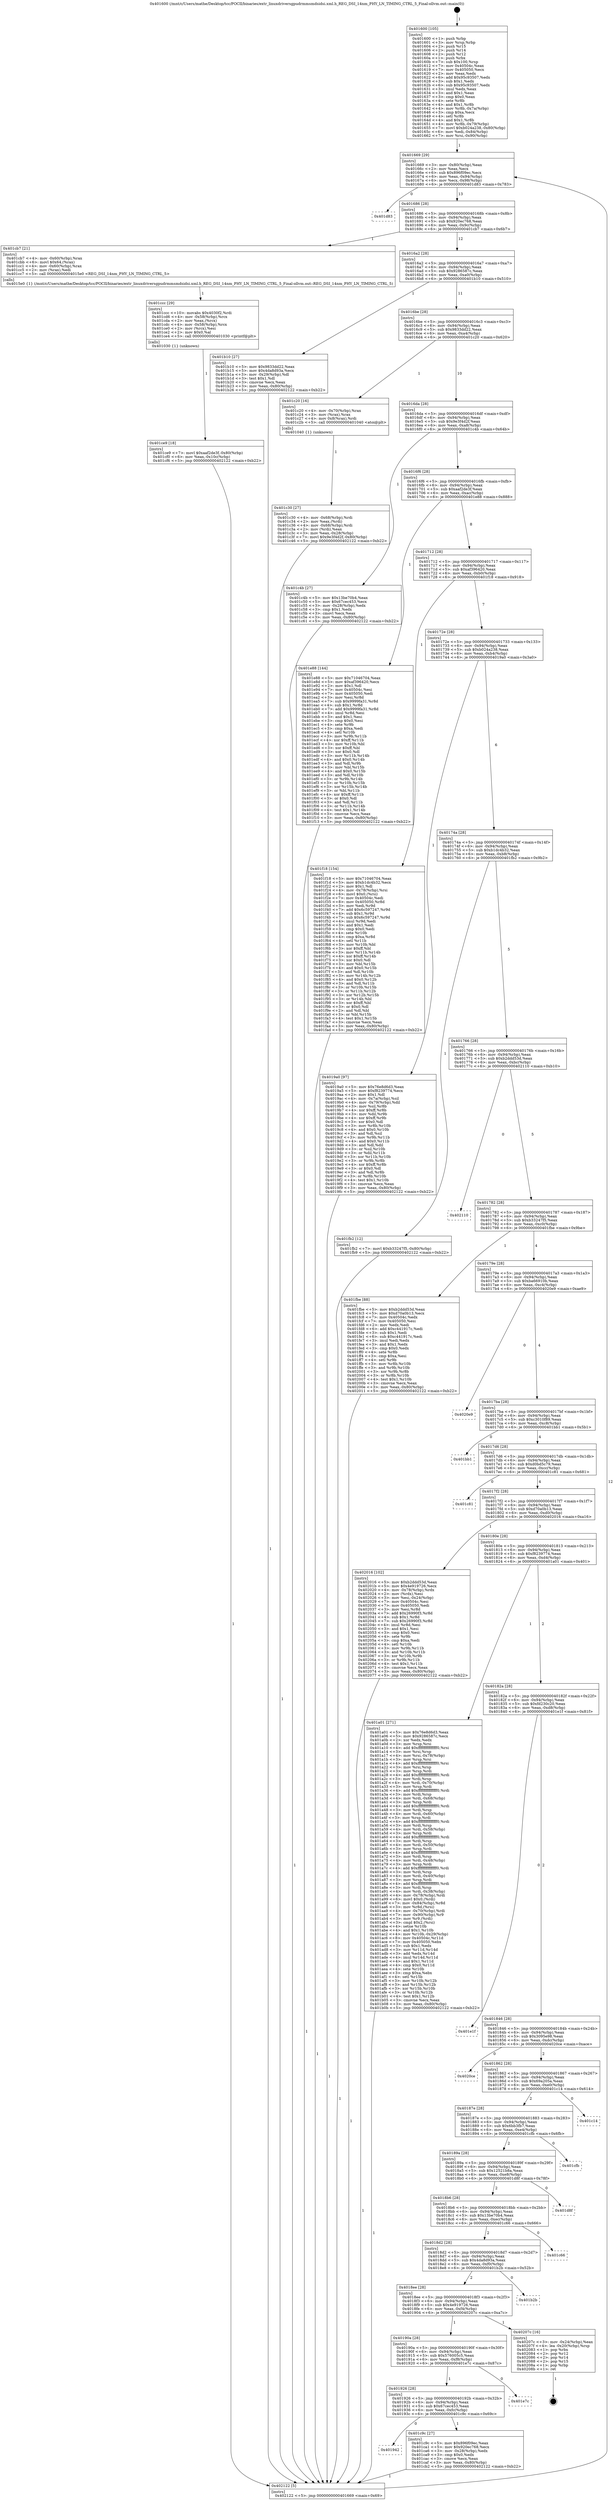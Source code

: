 digraph "0x401600" {
  label = "0x401600 (/mnt/c/Users/mathe/Desktop/tcc/POCII/binaries/extr_linuxdriversgpudrmmsmdsidsi.xml.h_REG_DSI_14nm_PHY_LN_TIMING_CTRL_5_Final-ollvm.out::main(0))"
  labelloc = "t"
  node[shape=record]

  Entry [label="",width=0.3,height=0.3,shape=circle,fillcolor=black,style=filled]
  "0x401669" [label="{
     0x401669 [29]\l
     | [instrs]\l
     &nbsp;&nbsp;0x401669 \<+3\>: mov -0x80(%rbp),%eax\l
     &nbsp;&nbsp;0x40166c \<+2\>: mov %eax,%ecx\l
     &nbsp;&nbsp;0x40166e \<+6\>: sub $0x896f09ec,%ecx\l
     &nbsp;&nbsp;0x401674 \<+6\>: mov %eax,-0x94(%rbp)\l
     &nbsp;&nbsp;0x40167a \<+6\>: mov %ecx,-0x98(%rbp)\l
     &nbsp;&nbsp;0x401680 \<+6\>: je 0000000000401d83 \<main+0x783\>\l
  }"]
  "0x401d83" [label="{
     0x401d83\l
  }", style=dashed]
  "0x401686" [label="{
     0x401686 [28]\l
     | [instrs]\l
     &nbsp;&nbsp;0x401686 \<+5\>: jmp 000000000040168b \<main+0x8b\>\l
     &nbsp;&nbsp;0x40168b \<+6\>: mov -0x94(%rbp),%eax\l
     &nbsp;&nbsp;0x401691 \<+5\>: sub $0x920ec768,%eax\l
     &nbsp;&nbsp;0x401696 \<+6\>: mov %eax,-0x9c(%rbp)\l
     &nbsp;&nbsp;0x40169c \<+6\>: je 0000000000401cb7 \<main+0x6b7\>\l
  }"]
  Exit [label="",width=0.3,height=0.3,shape=circle,fillcolor=black,style=filled,peripheries=2]
  "0x401cb7" [label="{
     0x401cb7 [21]\l
     | [instrs]\l
     &nbsp;&nbsp;0x401cb7 \<+4\>: mov -0x60(%rbp),%rax\l
     &nbsp;&nbsp;0x401cbb \<+6\>: movl $0x64,(%rax)\l
     &nbsp;&nbsp;0x401cc1 \<+4\>: mov -0x60(%rbp),%rax\l
     &nbsp;&nbsp;0x401cc5 \<+2\>: mov (%rax),%edi\l
     &nbsp;&nbsp;0x401cc7 \<+5\>: call 00000000004015e0 \<REG_DSI_14nm_PHY_LN_TIMING_CTRL_5\>\l
     | [calls]\l
     &nbsp;&nbsp;0x4015e0 \{1\} (/mnt/c/Users/mathe/Desktop/tcc/POCII/binaries/extr_linuxdriversgpudrmmsmdsidsi.xml.h_REG_DSI_14nm_PHY_LN_TIMING_CTRL_5_Final-ollvm.out::REG_DSI_14nm_PHY_LN_TIMING_CTRL_5)\l
  }"]
  "0x4016a2" [label="{
     0x4016a2 [28]\l
     | [instrs]\l
     &nbsp;&nbsp;0x4016a2 \<+5\>: jmp 00000000004016a7 \<main+0xa7\>\l
     &nbsp;&nbsp;0x4016a7 \<+6\>: mov -0x94(%rbp),%eax\l
     &nbsp;&nbsp;0x4016ad \<+5\>: sub $0x9286587c,%eax\l
     &nbsp;&nbsp;0x4016b2 \<+6\>: mov %eax,-0xa0(%rbp)\l
     &nbsp;&nbsp;0x4016b8 \<+6\>: je 0000000000401b10 \<main+0x510\>\l
  }"]
  "0x401ce9" [label="{
     0x401ce9 [18]\l
     | [instrs]\l
     &nbsp;&nbsp;0x401ce9 \<+7\>: movl $0xaaf2de3f,-0x80(%rbp)\l
     &nbsp;&nbsp;0x401cf0 \<+6\>: mov %eax,-0x10c(%rbp)\l
     &nbsp;&nbsp;0x401cf6 \<+5\>: jmp 0000000000402122 \<main+0xb22\>\l
  }"]
  "0x401b10" [label="{
     0x401b10 [27]\l
     | [instrs]\l
     &nbsp;&nbsp;0x401b10 \<+5\>: mov $0x9833dd22,%eax\l
     &nbsp;&nbsp;0x401b15 \<+5\>: mov $0x4da8d93a,%ecx\l
     &nbsp;&nbsp;0x401b1a \<+3\>: mov -0x29(%rbp),%dl\l
     &nbsp;&nbsp;0x401b1d \<+3\>: test $0x1,%dl\l
     &nbsp;&nbsp;0x401b20 \<+3\>: cmovne %ecx,%eax\l
     &nbsp;&nbsp;0x401b23 \<+3\>: mov %eax,-0x80(%rbp)\l
     &nbsp;&nbsp;0x401b26 \<+5\>: jmp 0000000000402122 \<main+0xb22\>\l
  }"]
  "0x4016be" [label="{
     0x4016be [28]\l
     | [instrs]\l
     &nbsp;&nbsp;0x4016be \<+5\>: jmp 00000000004016c3 \<main+0xc3\>\l
     &nbsp;&nbsp;0x4016c3 \<+6\>: mov -0x94(%rbp),%eax\l
     &nbsp;&nbsp;0x4016c9 \<+5\>: sub $0x9833dd22,%eax\l
     &nbsp;&nbsp;0x4016ce \<+6\>: mov %eax,-0xa4(%rbp)\l
     &nbsp;&nbsp;0x4016d4 \<+6\>: je 0000000000401c20 \<main+0x620\>\l
  }"]
  "0x401ccc" [label="{
     0x401ccc [29]\l
     | [instrs]\l
     &nbsp;&nbsp;0x401ccc \<+10\>: movabs $0x4030f2,%rdi\l
     &nbsp;&nbsp;0x401cd6 \<+4\>: mov -0x58(%rbp),%rcx\l
     &nbsp;&nbsp;0x401cda \<+2\>: mov %eax,(%rcx)\l
     &nbsp;&nbsp;0x401cdc \<+4\>: mov -0x58(%rbp),%rcx\l
     &nbsp;&nbsp;0x401ce0 \<+2\>: mov (%rcx),%esi\l
     &nbsp;&nbsp;0x401ce2 \<+2\>: mov $0x0,%al\l
     &nbsp;&nbsp;0x401ce4 \<+5\>: call 0000000000401030 \<printf@plt\>\l
     | [calls]\l
     &nbsp;&nbsp;0x401030 \{1\} (unknown)\l
  }"]
  "0x401c20" [label="{
     0x401c20 [16]\l
     | [instrs]\l
     &nbsp;&nbsp;0x401c20 \<+4\>: mov -0x70(%rbp),%rax\l
     &nbsp;&nbsp;0x401c24 \<+3\>: mov (%rax),%rax\l
     &nbsp;&nbsp;0x401c27 \<+4\>: mov 0x8(%rax),%rdi\l
     &nbsp;&nbsp;0x401c2b \<+5\>: call 0000000000401040 \<atoi@plt\>\l
     | [calls]\l
     &nbsp;&nbsp;0x401040 \{1\} (unknown)\l
  }"]
  "0x4016da" [label="{
     0x4016da [28]\l
     | [instrs]\l
     &nbsp;&nbsp;0x4016da \<+5\>: jmp 00000000004016df \<main+0xdf\>\l
     &nbsp;&nbsp;0x4016df \<+6\>: mov -0x94(%rbp),%eax\l
     &nbsp;&nbsp;0x4016e5 \<+5\>: sub $0x9e3f4d2f,%eax\l
     &nbsp;&nbsp;0x4016ea \<+6\>: mov %eax,-0xa8(%rbp)\l
     &nbsp;&nbsp;0x4016f0 \<+6\>: je 0000000000401c4b \<main+0x64b\>\l
  }"]
  "0x401942" [label="{
     0x401942\l
  }", style=dashed]
  "0x401c4b" [label="{
     0x401c4b [27]\l
     | [instrs]\l
     &nbsp;&nbsp;0x401c4b \<+5\>: mov $0x13be70b4,%eax\l
     &nbsp;&nbsp;0x401c50 \<+5\>: mov $0x67cec453,%ecx\l
     &nbsp;&nbsp;0x401c55 \<+3\>: mov -0x28(%rbp),%edx\l
     &nbsp;&nbsp;0x401c58 \<+3\>: cmp $0x1,%edx\l
     &nbsp;&nbsp;0x401c5b \<+3\>: cmovl %ecx,%eax\l
     &nbsp;&nbsp;0x401c5e \<+3\>: mov %eax,-0x80(%rbp)\l
     &nbsp;&nbsp;0x401c61 \<+5\>: jmp 0000000000402122 \<main+0xb22\>\l
  }"]
  "0x4016f6" [label="{
     0x4016f6 [28]\l
     | [instrs]\l
     &nbsp;&nbsp;0x4016f6 \<+5\>: jmp 00000000004016fb \<main+0xfb\>\l
     &nbsp;&nbsp;0x4016fb \<+6\>: mov -0x94(%rbp),%eax\l
     &nbsp;&nbsp;0x401701 \<+5\>: sub $0xaaf2de3f,%eax\l
     &nbsp;&nbsp;0x401706 \<+6\>: mov %eax,-0xac(%rbp)\l
     &nbsp;&nbsp;0x40170c \<+6\>: je 0000000000401e88 \<main+0x888\>\l
  }"]
  "0x401c9c" [label="{
     0x401c9c [27]\l
     | [instrs]\l
     &nbsp;&nbsp;0x401c9c \<+5\>: mov $0x896f09ec,%eax\l
     &nbsp;&nbsp;0x401ca1 \<+5\>: mov $0x920ec768,%ecx\l
     &nbsp;&nbsp;0x401ca6 \<+3\>: mov -0x28(%rbp),%edx\l
     &nbsp;&nbsp;0x401ca9 \<+3\>: cmp $0x0,%edx\l
     &nbsp;&nbsp;0x401cac \<+3\>: cmove %ecx,%eax\l
     &nbsp;&nbsp;0x401caf \<+3\>: mov %eax,-0x80(%rbp)\l
     &nbsp;&nbsp;0x401cb2 \<+5\>: jmp 0000000000402122 \<main+0xb22\>\l
  }"]
  "0x401e88" [label="{
     0x401e88 [144]\l
     | [instrs]\l
     &nbsp;&nbsp;0x401e88 \<+5\>: mov $0x71046704,%eax\l
     &nbsp;&nbsp;0x401e8d \<+5\>: mov $0xaf396420,%ecx\l
     &nbsp;&nbsp;0x401e92 \<+2\>: mov $0x1,%dl\l
     &nbsp;&nbsp;0x401e94 \<+7\>: mov 0x40504c,%esi\l
     &nbsp;&nbsp;0x401e9b \<+7\>: mov 0x405050,%edi\l
     &nbsp;&nbsp;0x401ea2 \<+3\>: mov %esi,%r8d\l
     &nbsp;&nbsp;0x401ea5 \<+7\>: sub $0x9999fa31,%r8d\l
     &nbsp;&nbsp;0x401eac \<+4\>: sub $0x1,%r8d\l
     &nbsp;&nbsp;0x401eb0 \<+7\>: add $0x9999fa31,%r8d\l
     &nbsp;&nbsp;0x401eb7 \<+4\>: imul %r8d,%esi\l
     &nbsp;&nbsp;0x401ebb \<+3\>: and $0x1,%esi\l
     &nbsp;&nbsp;0x401ebe \<+3\>: cmp $0x0,%esi\l
     &nbsp;&nbsp;0x401ec1 \<+4\>: sete %r9b\l
     &nbsp;&nbsp;0x401ec5 \<+3\>: cmp $0xa,%edi\l
     &nbsp;&nbsp;0x401ec8 \<+4\>: setl %r10b\l
     &nbsp;&nbsp;0x401ecc \<+3\>: mov %r9b,%r11b\l
     &nbsp;&nbsp;0x401ecf \<+4\>: xor $0xff,%r11b\l
     &nbsp;&nbsp;0x401ed3 \<+3\>: mov %r10b,%bl\l
     &nbsp;&nbsp;0x401ed6 \<+3\>: xor $0xff,%bl\l
     &nbsp;&nbsp;0x401ed9 \<+3\>: xor $0x0,%dl\l
     &nbsp;&nbsp;0x401edc \<+3\>: mov %r11b,%r14b\l
     &nbsp;&nbsp;0x401edf \<+4\>: and $0x0,%r14b\l
     &nbsp;&nbsp;0x401ee3 \<+3\>: and %dl,%r9b\l
     &nbsp;&nbsp;0x401ee6 \<+3\>: mov %bl,%r15b\l
     &nbsp;&nbsp;0x401ee9 \<+4\>: and $0x0,%r15b\l
     &nbsp;&nbsp;0x401eed \<+3\>: and %dl,%r10b\l
     &nbsp;&nbsp;0x401ef0 \<+3\>: or %r9b,%r14b\l
     &nbsp;&nbsp;0x401ef3 \<+3\>: or %r10b,%r15b\l
     &nbsp;&nbsp;0x401ef6 \<+3\>: xor %r15b,%r14b\l
     &nbsp;&nbsp;0x401ef9 \<+3\>: or %bl,%r11b\l
     &nbsp;&nbsp;0x401efc \<+4\>: xor $0xff,%r11b\l
     &nbsp;&nbsp;0x401f00 \<+3\>: or $0x0,%dl\l
     &nbsp;&nbsp;0x401f03 \<+3\>: and %dl,%r11b\l
     &nbsp;&nbsp;0x401f06 \<+3\>: or %r11b,%r14b\l
     &nbsp;&nbsp;0x401f09 \<+4\>: test $0x1,%r14b\l
     &nbsp;&nbsp;0x401f0d \<+3\>: cmovne %ecx,%eax\l
     &nbsp;&nbsp;0x401f10 \<+3\>: mov %eax,-0x80(%rbp)\l
     &nbsp;&nbsp;0x401f13 \<+5\>: jmp 0000000000402122 \<main+0xb22\>\l
  }"]
  "0x401712" [label="{
     0x401712 [28]\l
     | [instrs]\l
     &nbsp;&nbsp;0x401712 \<+5\>: jmp 0000000000401717 \<main+0x117\>\l
     &nbsp;&nbsp;0x401717 \<+6\>: mov -0x94(%rbp),%eax\l
     &nbsp;&nbsp;0x40171d \<+5\>: sub $0xaf396420,%eax\l
     &nbsp;&nbsp;0x401722 \<+6\>: mov %eax,-0xb0(%rbp)\l
     &nbsp;&nbsp;0x401728 \<+6\>: je 0000000000401f18 \<main+0x918\>\l
  }"]
  "0x401926" [label="{
     0x401926 [28]\l
     | [instrs]\l
     &nbsp;&nbsp;0x401926 \<+5\>: jmp 000000000040192b \<main+0x32b\>\l
     &nbsp;&nbsp;0x40192b \<+6\>: mov -0x94(%rbp),%eax\l
     &nbsp;&nbsp;0x401931 \<+5\>: sub $0x67cec453,%eax\l
     &nbsp;&nbsp;0x401936 \<+6\>: mov %eax,-0xfc(%rbp)\l
     &nbsp;&nbsp;0x40193c \<+6\>: je 0000000000401c9c \<main+0x69c\>\l
  }"]
  "0x401f18" [label="{
     0x401f18 [154]\l
     | [instrs]\l
     &nbsp;&nbsp;0x401f18 \<+5\>: mov $0x71046704,%eax\l
     &nbsp;&nbsp;0x401f1d \<+5\>: mov $0xb1dc4b32,%ecx\l
     &nbsp;&nbsp;0x401f22 \<+2\>: mov $0x1,%dl\l
     &nbsp;&nbsp;0x401f24 \<+4\>: mov -0x78(%rbp),%rsi\l
     &nbsp;&nbsp;0x401f28 \<+6\>: movl $0x0,(%rsi)\l
     &nbsp;&nbsp;0x401f2e \<+7\>: mov 0x40504c,%edi\l
     &nbsp;&nbsp;0x401f35 \<+8\>: mov 0x405050,%r8d\l
     &nbsp;&nbsp;0x401f3d \<+3\>: mov %edi,%r9d\l
     &nbsp;&nbsp;0x401f40 \<+7\>: add $0x6c597247,%r9d\l
     &nbsp;&nbsp;0x401f47 \<+4\>: sub $0x1,%r9d\l
     &nbsp;&nbsp;0x401f4b \<+7\>: sub $0x6c597247,%r9d\l
     &nbsp;&nbsp;0x401f52 \<+4\>: imul %r9d,%edi\l
     &nbsp;&nbsp;0x401f56 \<+3\>: and $0x1,%edi\l
     &nbsp;&nbsp;0x401f59 \<+3\>: cmp $0x0,%edi\l
     &nbsp;&nbsp;0x401f5c \<+4\>: sete %r10b\l
     &nbsp;&nbsp;0x401f60 \<+4\>: cmp $0xa,%r8d\l
     &nbsp;&nbsp;0x401f64 \<+4\>: setl %r11b\l
     &nbsp;&nbsp;0x401f68 \<+3\>: mov %r10b,%bl\l
     &nbsp;&nbsp;0x401f6b \<+3\>: xor $0xff,%bl\l
     &nbsp;&nbsp;0x401f6e \<+3\>: mov %r11b,%r14b\l
     &nbsp;&nbsp;0x401f71 \<+4\>: xor $0xff,%r14b\l
     &nbsp;&nbsp;0x401f75 \<+3\>: xor $0x0,%dl\l
     &nbsp;&nbsp;0x401f78 \<+3\>: mov %bl,%r15b\l
     &nbsp;&nbsp;0x401f7b \<+4\>: and $0x0,%r15b\l
     &nbsp;&nbsp;0x401f7f \<+3\>: and %dl,%r10b\l
     &nbsp;&nbsp;0x401f82 \<+3\>: mov %r14b,%r12b\l
     &nbsp;&nbsp;0x401f85 \<+4\>: and $0x0,%r12b\l
     &nbsp;&nbsp;0x401f89 \<+3\>: and %dl,%r11b\l
     &nbsp;&nbsp;0x401f8c \<+3\>: or %r10b,%r15b\l
     &nbsp;&nbsp;0x401f8f \<+3\>: or %r11b,%r12b\l
     &nbsp;&nbsp;0x401f92 \<+3\>: xor %r12b,%r15b\l
     &nbsp;&nbsp;0x401f95 \<+3\>: or %r14b,%bl\l
     &nbsp;&nbsp;0x401f98 \<+3\>: xor $0xff,%bl\l
     &nbsp;&nbsp;0x401f9b \<+3\>: or $0x0,%dl\l
     &nbsp;&nbsp;0x401f9e \<+2\>: and %dl,%bl\l
     &nbsp;&nbsp;0x401fa0 \<+3\>: or %bl,%r15b\l
     &nbsp;&nbsp;0x401fa3 \<+4\>: test $0x1,%r15b\l
     &nbsp;&nbsp;0x401fa7 \<+3\>: cmovne %ecx,%eax\l
     &nbsp;&nbsp;0x401faa \<+3\>: mov %eax,-0x80(%rbp)\l
     &nbsp;&nbsp;0x401fad \<+5\>: jmp 0000000000402122 \<main+0xb22\>\l
  }"]
  "0x40172e" [label="{
     0x40172e [28]\l
     | [instrs]\l
     &nbsp;&nbsp;0x40172e \<+5\>: jmp 0000000000401733 \<main+0x133\>\l
     &nbsp;&nbsp;0x401733 \<+6\>: mov -0x94(%rbp),%eax\l
     &nbsp;&nbsp;0x401739 \<+5\>: sub $0xb024a238,%eax\l
     &nbsp;&nbsp;0x40173e \<+6\>: mov %eax,-0xb4(%rbp)\l
     &nbsp;&nbsp;0x401744 \<+6\>: je 00000000004019a0 \<main+0x3a0\>\l
  }"]
  "0x401e7c" [label="{
     0x401e7c\l
  }", style=dashed]
  "0x4019a0" [label="{
     0x4019a0 [97]\l
     | [instrs]\l
     &nbsp;&nbsp;0x4019a0 \<+5\>: mov $0x76e8d6d3,%eax\l
     &nbsp;&nbsp;0x4019a5 \<+5\>: mov $0xf8239774,%ecx\l
     &nbsp;&nbsp;0x4019aa \<+2\>: mov $0x1,%dl\l
     &nbsp;&nbsp;0x4019ac \<+4\>: mov -0x7a(%rbp),%sil\l
     &nbsp;&nbsp;0x4019b0 \<+4\>: mov -0x79(%rbp),%dil\l
     &nbsp;&nbsp;0x4019b4 \<+3\>: mov %sil,%r8b\l
     &nbsp;&nbsp;0x4019b7 \<+4\>: xor $0xff,%r8b\l
     &nbsp;&nbsp;0x4019bb \<+3\>: mov %dil,%r9b\l
     &nbsp;&nbsp;0x4019be \<+4\>: xor $0xff,%r9b\l
     &nbsp;&nbsp;0x4019c2 \<+3\>: xor $0x0,%dl\l
     &nbsp;&nbsp;0x4019c5 \<+3\>: mov %r8b,%r10b\l
     &nbsp;&nbsp;0x4019c8 \<+4\>: and $0x0,%r10b\l
     &nbsp;&nbsp;0x4019cc \<+3\>: and %dl,%sil\l
     &nbsp;&nbsp;0x4019cf \<+3\>: mov %r9b,%r11b\l
     &nbsp;&nbsp;0x4019d2 \<+4\>: and $0x0,%r11b\l
     &nbsp;&nbsp;0x4019d6 \<+3\>: and %dl,%dil\l
     &nbsp;&nbsp;0x4019d9 \<+3\>: or %sil,%r10b\l
     &nbsp;&nbsp;0x4019dc \<+3\>: or %dil,%r11b\l
     &nbsp;&nbsp;0x4019df \<+3\>: xor %r11b,%r10b\l
     &nbsp;&nbsp;0x4019e2 \<+3\>: or %r9b,%r8b\l
     &nbsp;&nbsp;0x4019e5 \<+4\>: xor $0xff,%r8b\l
     &nbsp;&nbsp;0x4019e9 \<+3\>: or $0x0,%dl\l
     &nbsp;&nbsp;0x4019ec \<+3\>: and %dl,%r8b\l
     &nbsp;&nbsp;0x4019ef \<+3\>: or %r8b,%r10b\l
     &nbsp;&nbsp;0x4019f2 \<+4\>: test $0x1,%r10b\l
     &nbsp;&nbsp;0x4019f6 \<+3\>: cmovne %ecx,%eax\l
     &nbsp;&nbsp;0x4019f9 \<+3\>: mov %eax,-0x80(%rbp)\l
     &nbsp;&nbsp;0x4019fc \<+5\>: jmp 0000000000402122 \<main+0xb22\>\l
  }"]
  "0x40174a" [label="{
     0x40174a [28]\l
     | [instrs]\l
     &nbsp;&nbsp;0x40174a \<+5\>: jmp 000000000040174f \<main+0x14f\>\l
     &nbsp;&nbsp;0x40174f \<+6\>: mov -0x94(%rbp),%eax\l
     &nbsp;&nbsp;0x401755 \<+5\>: sub $0xb1dc4b32,%eax\l
     &nbsp;&nbsp;0x40175a \<+6\>: mov %eax,-0xb8(%rbp)\l
     &nbsp;&nbsp;0x401760 \<+6\>: je 0000000000401fb2 \<main+0x9b2\>\l
  }"]
  "0x402122" [label="{
     0x402122 [5]\l
     | [instrs]\l
     &nbsp;&nbsp;0x402122 \<+5\>: jmp 0000000000401669 \<main+0x69\>\l
  }"]
  "0x401600" [label="{
     0x401600 [105]\l
     | [instrs]\l
     &nbsp;&nbsp;0x401600 \<+1\>: push %rbp\l
     &nbsp;&nbsp;0x401601 \<+3\>: mov %rsp,%rbp\l
     &nbsp;&nbsp;0x401604 \<+2\>: push %r15\l
     &nbsp;&nbsp;0x401606 \<+2\>: push %r14\l
     &nbsp;&nbsp;0x401608 \<+2\>: push %r12\l
     &nbsp;&nbsp;0x40160a \<+1\>: push %rbx\l
     &nbsp;&nbsp;0x40160b \<+7\>: sub $0x100,%rsp\l
     &nbsp;&nbsp;0x401612 \<+7\>: mov 0x40504c,%eax\l
     &nbsp;&nbsp;0x401619 \<+7\>: mov 0x405050,%ecx\l
     &nbsp;&nbsp;0x401620 \<+2\>: mov %eax,%edx\l
     &nbsp;&nbsp;0x401622 \<+6\>: add $0x95c93507,%edx\l
     &nbsp;&nbsp;0x401628 \<+3\>: sub $0x1,%edx\l
     &nbsp;&nbsp;0x40162b \<+6\>: sub $0x95c93507,%edx\l
     &nbsp;&nbsp;0x401631 \<+3\>: imul %edx,%eax\l
     &nbsp;&nbsp;0x401634 \<+3\>: and $0x1,%eax\l
     &nbsp;&nbsp;0x401637 \<+3\>: cmp $0x0,%eax\l
     &nbsp;&nbsp;0x40163a \<+4\>: sete %r8b\l
     &nbsp;&nbsp;0x40163e \<+4\>: and $0x1,%r8b\l
     &nbsp;&nbsp;0x401642 \<+4\>: mov %r8b,-0x7a(%rbp)\l
     &nbsp;&nbsp;0x401646 \<+3\>: cmp $0xa,%ecx\l
     &nbsp;&nbsp;0x401649 \<+4\>: setl %r8b\l
     &nbsp;&nbsp;0x40164d \<+4\>: and $0x1,%r8b\l
     &nbsp;&nbsp;0x401651 \<+4\>: mov %r8b,-0x79(%rbp)\l
     &nbsp;&nbsp;0x401655 \<+7\>: movl $0xb024a238,-0x80(%rbp)\l
     &nbsp;&nbsp;0x40165c \<+6\>: mov %edi,-0x84(%rbp)\l
     &nbsp;&nbsp;0x401662 \<+7\>: mov %rsi,-0x90(%rbp)\l
  }"]
  "0x40190a" [label="{
     0x40190a [28]\l
     | [instrs]\l
     &nbsp;&nbsp;0x40190a \<+5\>: jmp 000000000040190f \<main+0x30f\>\l
     &nbsp;&nbsp;0x40190f \<+6\>: mov -0x94(%rbp),%eax\l
     &nbsp;&nbsp;0x401915 \<+5\>: sub $0x576005c5,%eax\l
     &nbsp;&nbsp;0x40191a \<+6\>: mov %eax,-0xf8(%rbp)\l
     &nbsp;&nbsp;0x401920 \<+6\>: je 0000000000401e7c \<main+0x87c\>\l
  }"]
  "0x401fb2" [label="{
     0x401fb2 [12]\l
     | [instrs]\l
     &nbsp;&nbsp;0x401fb2 \<+7\>: movl $0xb33247f5,-0x80(%rbp)\l
     &nbsp;&nbsp;0x401fb9 \<+5\>: jmp 0000000000402122 \<main+0xb22\>\l
  }"]
  "0x401766" [label="{
     0x401766 [28]\l
     | [instrs]\l
     &nbsp;&nbsp;0x401766 \<+5\>: jmp 000000000040176b \<main+0x16b\>\l
     &nbsp;&nbsp;0x40176b \<+6\>: mov -0x94(%rbp),%eax\l
     &nbsp;&nbsp;0x401771 \<+5\>: sub $0xb2ddd53d,%eax\l
     &nbsp;&nbsp;0x401776 \<+6\>: mov %eax,-0xbc(%rbp)\l
     &nbsp;&nbsp;0x40177c \<+6\>: je 0000000000402110 \<main+0xb10\>\l
  }"]
  "0x40207c" [label="{
     0x40207c [16]\l
     | [instrs]\l
     &nbsp;&nbsp;0x40207c \<+3\>: mov -0x24(%rbp),%eax\l
     &nbsp;&nbsp;0x40207f \<+4\>: lea -0x20(%rbp),%rsp\l
     &nbsp;&nbsp;0x402083 \<+1\>: pop %rbx\l
     &nbsp;&nbsp;0x402084 \<+2\>: pop %r12\l
     &nbsp;&nbsp;0x402086 \<+2\>: pop %r14\l
     &nbsp;&nbsp;0x402088 \<+2\>: pop %r15\l
     &nbsp;&nbsp;0x40208a \<+1\>: pop %rbp\l
     &nbsp;&nbsp;0x40208b \<+1\>: ret\l
  }"]
  "0x402110" [label="{
     0x402110\l
  }", style=dashed]
  "0x401782" [label="{
     0x401782 [28]\l
     | [instrs]\l
     &nbsp;&nbsp;0x401782 \<+5\>: jmp 0000000000401787 \<main+0x187\>\l
     &nbsp;&nbsp;0x401787 \<+6\>: mov -0x94(%rbp),%eax\l
     &nbsp;&nbsp;0x40178d \<+5\>: sub $0xb33247f5,%eax\l
     &nbsp;&nbsp;0x401792 \<+6\>: mov %eax,-0xc0(%rbp)\l
     &nbsp;&nbsp;0x401798 \<+6\>: je 0000000000401fbe \<main+0x9be\>\l
  }"]
  "0x4018ee" [label="{
     0x4018ee [28]\l
     | [instrs]\l
     &nbsp;&nbsp;0x4018ee \<+5\>: jmp 00000000004018f3 \<main+0x2f3\>\l
     &nbsp;&nbsp;0x4018f3 \<+6\>: mov -0x94(%rbp),%eax\l
     &nbsp;&nbsp;0x4018f9 \<+5\>: sub $0x4e919726,%eax\l
     &nbsp;&nbsp;0x4018fe \<+6\>: mov %eax,-0xf4(%rbp)\l
     &nbsp;&nbsp;0x401904 \<+6\>: je 000000000040207c \<main+0xa7c\>\l
  }"]
  "0x401fbe" [label="{
     0x401fbe [88]\l
     | [instrs]\l
     &nbsp;&nbsp;0x401fbe \<+5\>: mov $0xb2ddd53d,%eax\l
     &nbsp;&nbsp;0x401fc3 \<+5\>: mov $0xd70a0b13,%ecx\l
     &nbsp;&nbsp;0x401fc8 \<+7\>: mov 0x40504c,%edx\l
     &nbsp;&nbsp;0x401fcf \<+7\>: mov 0x405050,%esi\l
     &nbsp;&nbsp;0x401fd6 \<+2\>: mov %edx,%edi\l
     &nbsp;&nbsp;0x401fd8 \<+6\>: add $0xc441917c,%edi\l
     &nbsp;&nbsp;0x401fde \<+3\>: sub $0x1,%edi\l
     &nbsp;&nbsp;0x401fe1 \<+6\>: sub $0xc441917c,%edi\l
     &nbsp;&nbsp;0x401fe7 \<+3\>: imul %edi,%edx\l
     &nbsp;&nbsp;0x401fea \<+3\>: and $0x1,%edx\l
     &nbsp;&nbsp;0x401fed \<+3\>: cmp $0x0,%edx\l
     &nbsp;&nbsp;0x401ff0 \<+4\>: sete %r8b\l
     &nbsp;&nbsp;0x401ff4 \<+3\>: cmp $0xa,%esi\l
     &nbsp;&nbsp;0x401ff7 \<+4\>: setl %r9b\l
     &nbsp;&nbsp;0x401ffb \<+3\>: mov %r8b,%r10b\l
     &nbsp;&nbsp;0x401ffe \<+3\>: and %r9b,%r10b\l
     &nbsp;&nbsp;0x402001 \<+3\>: xor %r9b,%r8b\l
     &nbsp;&nbsp;0x402004 \<+3\>: or %r8b,%r10b\l
     &nbsp;&nbsp;0x402007 \<+4\>: test $0x1,%r10b\l
     &nbsp;&nbsp;0x40200b \<+3\>: cmovne %ecx,%eax\l
     &nbsp;&nbsp;0x40200e \<+3\>: mov %eax,-0x80(%rbp)\l
     &nbsp;&nbsp;0x402011 \<+5\>: jmp 0000000000402122 \<main+0xb22\>\l
  }"]
  "0x40179e" [label="{
     0x40179e [28]\l
     | [instrs]\l
     &nbsp;&nbsp;0x40179e \<+5\>: jmp 00000000004017a3 \<main+0x1a3\>\l
     &nbsp;&nbsp;0x4017a3 \<+6\>: mov -0x94(%rbp),%eax\l
     &nbsp;&nbsp;0x4017a9 \<+5\>: sub $0xba66910b,%eax\l
     &nbsp;&nbsp;0x4017ae \<+6\>: mov %eax,-0xc4(%rbp)\l
     &nbsp;&nbsp;0x4017b4 \<+6\>: je 00000000004020e9 \<main+0xae9\>\l
  }"]
  "0x401b2b" [label="{
     0x401b2b\l
  }", style=dashed]
  "0x4020e9" [label="{
     0x4020e9\l
  }", style=dashed]
  "0x4017ba" [label="{
     0x4017ba [28]\l
     | [instrs]\l
     &nbsp;&nbsp;0x4017ba \<+5\>: jmp 00000000004017bf \<main+0x1bf\>\l
     &nbsp;&nbsp;0x4017bf \<+6\>: mov -0x94(%rbp),%eax\l
     &nbsp;&nbsp;0x4017c5 \<+5\>: sub $0xc3010f89,%eax\l
     &nbsp;&nbsp;0x4017ca \<+6\>: mov %eax,-0xc8(%rbp)\l
     &nbsp;&nbsp;0x4017d0 \<+6\>: je 0000000000401bb1 \<main+0x5b1\>\l
  }"]
  "0x4018d2" [label="{
     0x4018d2 [28]\l
     | [instrs]\l
     &nbsp;&nbsp;0x4018d2 \<+5\>: jmp 00000000004018d7 \<main+0x2d7\>\l
     &nbsp;&nbsp;0x4018d7 \<+6\>: mov -0x94(%rbp),%eax\l
     &nbsp;&nbsp;0x4018dd \<+5\>: sub $0x4da8d93a,%eax\l
     &nbsp;&nbsp;0x4018e2 \<+6\>: mov %eax,-0xf0(%rbp)\l
     &nbsp;&nbsp;0x4018e8 \<+6\>: je 0000000000401b2b \<main+0x52b\>\l
  }"]
  "0x401bb1" [label="{
     0x401bb1\l
  }", style=dashed]
  "0x4017d6" [label="{
     0x4017d6 [28]\l
     | [instrs]\l
     &nbsp;&nbsp;0x4017d6 \<+5\>: jmp 00000000004017db \<main+0x1db\>\l
     &nbsp;&nbsp;0x4017db \<+6\>: mov -0x94(%rbp),%eax\l
     &nbsp;&nbsp;0x4017e1 \<+5\>: sub $0xd0bd5c79,%eax\l
     &nbsp;&nbsp;0x4017e6 \<+6\>: mov %eax,-0xcc(%rbp)\l
     &nbsp;&nbsp;0x4017ec \<+6\>: je 0000000000401c81 \<main+0x681\>\l
  }"]
  "0x401c66" [label="{
     0x401c66\l
  }", style=dashed]
  "0x401c81" [label="{
     0x401c81\l
  }", style=dashed]
  "0x4017f2" [label="{
     0x4017f2 [28]\l
     | [instrs]\l
     &nbsp;&nbsp;0x4017f2 \<+5\>: jmp 00000000004017f7 \<main+0x1f7\>\l
     &nbsp;&nbsp;0x4017f7 \<+6\>: mov -0x94(%rbp),%eax\l
     &nbsp;&nbsp;0x4017fd \<+5\>: sub $0xd70a0b13,%eax\l
     &nbsp;&nbsp;0x401802 \<+6\>: mov %eax,-0xd0(%rbp)\l
     &nbsp;&nbsp;0x401808 \<+6\>: je 0000000000402016 \<main+0xa16\>\l
  }"]
  "0x4018b6" [label="{
     0x4018b6 [28]\l
     | [instrs]\l
     &nbsp;&nbsp;0x4018b6 \<+5\>: jmp 00000000004018bb \<main+0x2bb\>\l
     &nbsp;&nbsp;0x4018bb \<+6\>: mov -0x94(%rbp),%eax\l
     &nbsp;&nbsp;0x4018c1 \<+5\>: sub $0x13be70b4,%eax\l
     &nbsp;&nbsp;0x4018c6 \<+6\>: mov %eax,-0xec(%rbp)\l
     &nbsp;&nbsp;0x4018cc \<+6\>: je 0000000000401c66 \<main+0x666\>\l
  }"]
  "0x402016" [label="{
     0x402016 [102]\l
     | [instrs]\l
     &nbsp;&nbsp;0x402016 \<+5\>: mov $0xb2ddd53d,%eax\l
     &nbsp;&nbsp;0x40201b \<+5\>: mov $0x4e919726,%ecx\l
     &nbsp;&nbsp;0x402020 \<+4\>: mov -0x78(%rbp),%rdx\l
     &nbsp;&nbsp;0x402024 \<+2\>: mov (%rdx),%esi\l
     &nbsp;&nbsp;0x402026 \<+3\>: mov %esi,-0x24(%rbp)\l
     &nbsp;&nbsp;0x402029 \<+7\>: mov 0x40504c,%esi\l
     &nbsp;&nbsp;0x402030 \<+7\>: mov 0x405050,%edi\l
     &nbsp;&nbsp;0x402037 \<+3\>: mov %esi,%r8d\l
     &nbsp;&nbsp;0x40203a \<+7\>: add $0x26990f3,%r8d\l
     &nbsp;&nbsp;0x402041 \<+4\>: sub $0x1,%r8d\l
     &nbsp;&nbsp;0x402045 \<+7\>: sub $0x26990f3,%r8d\l
     &nbsp;&nbsp;0x40204c \<+4\>: imul %r8d,%esi\l
     &nbsp;&nbsp;0x402050 \<+3\>: and $0x1,%esi\l
     &nbsp;&nbsp;0x402053 \<+3\>: cmp $0x0,%esi\l
     &nbsp;&nbsp;0x402056 \<+4\>: sete %r9b\l
     &nbsp;&nbsp;0x40205a \<+3\>: cmp $0xa,%edi\l
     &nbsp;&nbsp;0x40205d \<+4\>: setl %r10b\l
     &nbsp;&nbsp;0x402061 \<+3\>: mov %r9b,%r11b\l
     &nbsp;&nbsp;0x402064 \<+3\>: and %r10b,%r11b\l
     &nbsp;&nbsp;0x402067 \<+3\>: xor %r10b,%r9b\l
     &nbsp;&nbsp;0x40206a \<+3\>: or %r9b,%r11b\l
     &nbsp;&nbsp;0x40206d \<+4\>: test $0x1,%r11b\l
     &nbsp;&nbsp;0x402071 \<+3\>: cmovne %ecx,%eax\l
     &nbsp;&nbsp;0x402074 \<+3\>: mov %eax,-0x80(%rbp)\l
     &nbsp;&nbsp;0x402077 \<+5\>: jmp 0000000000402122 \<main+0xb22\>\l
  }"]
  "0x40180e" [label="{
     0x40180e [28]\l
     | [instrs]\l
     &nbsp;&nbsp;0x40180e \<+5\>: jmp 0000000000401813 \<main+0x213\>\l
     &nbsp;&nbsp;0x401813 \<+6\>: mov -0x94(%rbp),%eax\l
     &nbsp;&nbsp;0x401819 \<+5\>: sub $0xf8239774,%eax\l
     &nbsp;&nbsp;0x40181e \<+6\>: mov %eax,-0xd4(%rbp)\l
     &nbsp;&nbsp;0x401824 \<+6\>: je 0000000000401a01 \<main+0x401\>\l
  }"]
  "0x401d8f" [label="{
     0x401d8f\l
  }", style=dashed]
  "0x401a01" [label="{
     0x401a01 [271]\l
     | [instrs]\l
     &nbsp;&nbsp;0x401a01 \<+5\>: mov $0x76e8d6d3,%eax\l
     &nbsp;&nbsp;0x401a06 \<+5\>: mov $0x9286587c,%ecx\l
     &nbsp;&nbsp;0x401a0b \<+2\>: xor %edx,%edx\l
     &nbsp;&nbsp;0x401a0d \<+3\>: mov %rsp,%rsi\l
     &nbsp;&nbsp;0x401a10 \<+4\>: add $0xfffffffffffffff0,%rsi\l
     &nbsp;&nbsp;0x401a14 \<+3\>: mov %rsi,%rsp\l
     &nbsp;&nbsp;0x401a17 \<+4\>: mov %rsi,-0x78(%rbp)\l
     &nbsp;&nbsp;0x401a1b \<+3\>: mov %rsp,%rsi\l
     &nbsp;&nbsp;0x401a1e \<+4\>: add $0xfffffffffffffff0,%rsi\l
     &nbsp;&nbsp;0x401a22 \<+3\>: mov %rsi,%rsp\l
     &nbsp;&nbsp;0x401a25 \<+3\>: mov %rsp,%rdi\l
     &nbsp;&nbsp;0x401a28 \<+4\>: add $0xfffffffffffffff0,%rdi\l
     &nbsp;&nbsp;0x401a2c \<+3\>: mov %rdi,%rsp\l
     &nbsp;&nbsp;0x401a2f \<+4\>: mov %rdi,-0x70(%rbp)\l
     &nbsp;&nbsp;0x401a33 \<+3\>: mov %rsp,%rdi\l
     &nbsp;&nbsp;0x401a36 \<+4\>: add $0xfffffffffffffff0,%rdi\l
     &nbsp;&nbsp;0x401a3a \<+3\>: mov %rdi,%rsp\l
     &nbsp;&nbsp;0x401a3d \<+4\>: mov %rdi,-0x68(%rbp)\l
     &nbsp;&nbsp;0x401a41 \<+3\>: mov %rsp,%rdi\l
     &nbsp;&nbsp;0x401a44 \<+4\>: add $0xfffffffffffffff0,%rdi\l
     &nbsp;&nbsp;0x401a48 \<+3\>: mov %rdi,%rsp\l
     &nbsp;&nbsp;0x401a4b \<+4\>: mov %rdi,-0x60(%rbp)\l
     &nbsp;&nbsp;0x401a4f \<+3\>: mov %rsp,%rdi\l
     &nbsp;&nbsp;0x401a52 \<+4\>: add $0xfffffffffffffff0,%rdi\l
     &nbsp;&nbsp;0x401a56 \<+3\>: mov %rdi,%rsp\l
     &nbsp;&nbsp;0x401a59 \<+4\>: mov %rdi,-0x58(%rbp)\l
     &nbsp;&nbsp;0x401a5d \<+3\>: mov %rsp,%rdi\l
     &nbsp;&nbsp;0x401a60 \<+4\>: add $0xfffffffffffffff0,%rdi\l
     &nbsp;&nbsp;0x401a64 \<+3\>: mov %rdi,%rsp\l
     &nbsp;&nbsp;0x401a67 \<+4\>: mov %rdi,-0x50(%rbp)\l
     &nbsp;&nbsp;0x401a6b \<+3\>: mov %rsp,%rdi\l
     &nbsp;&nbsp;0x401a6e \<+4\>: add $0xfffffffffffffff0,%rdi\l
     &nbsp;&nbsp;0x401a72 \<+3\>: mov %rdi,%rsp\l
     &nbsp;&nbsp;0x401a75 \<+4\>: mov %rdi,-0x48(%rbp)\l
     &nbsp;&nbsp;0x401a79 \<+3\>: mov %rsp,%rdi\l
     &nbsp;&nbsp;0x401a7c \<+4\>: add $0xfffffffffffffff0,%rdi\l
     &nbsp;&nbsp;0x401a80 \<+3\>: mov %rdi,%rsp\l
     &nbsp;&nbsp;0x401a83 \<+4\>: mov %rdi,-0x40(%rbp)\l
     &nbsp;&nbsp;0x401a87 \<+3\>: mov %rsp,%rdi\l
     &nbsp;&nbsp;0x401a8a \<+4\>: add $0xfffffffffffffff0,%rdi\l
     &nbsp;&nbsp;0x401a8e \<+3\>: mov %rdi,%rsp\l
     &nbsp;&nbsp;0x401a91 \<+4\>: mov %rdi,-0x38(%rbp)\l
     &nbsp;&nbsp;0x401a95 \<+4\>: mov -0x78(%rbp),%rdi\l
     &nbsp;&nbsp;0x401a99 \<+6\>: movl $0x0,(%rdi)\l
     &nbsp;&nbsp;0x401a9f \<+7\>: mov -0x84(%rbp),%r8d\l
     &nbsp;&nbsp;0x401aa6 \<+3\>: mov %r8d,(%rsi)\l
     &nbsp;&nbsp;0x401aa9 \<+4\>: mov -0x70(%rbp),%rdi\l
     &nbsp;&nbsp;0x401aad \<+7\>: mov -0x90(%rbp),%r9\l
     &nbsp;&nbsp;0x401ab4 \<+3\>: mov %r9,(%rdi)\l
     &nbsp;&nbsp;0x401ab7 \<+3\>: cmpl $0x2,(%rsi)\l
     &nbsp;&nbsp;0x401aba \<+4\>: setne %r10b\l
     &nbsp;&nbsp;0x401abe \<+4\>: and $0x1,%r10b\l
     &nbsp;&nbsp;0x401ac2 \<+4\>: mov %r10b,-0x29(%rbp)\l
     &nbsp;&nbsp;0x401ac6 \<+8\>: mov 0x40504c,%r11d\l
     &nbsp;&nbsp;0x401ace \<+7\>: mov 0x405050,%ebx\l
     &nbsp;&nbsp;0x401ad5 \<+3\>: sub $0x1,%edx\l
     &nbsp;&nbsp;0x401ad8 \<+3\>: mov %r11d,%r14d\l
     &nbsp;&nbsp;0x401adb \<+3\>: add %edx,%r14d\l
     &nbsp;&nbsp;0x401ade \<+4\>: imul %r14d,%r11d\l
     &nbsp;&nbsp;0x401ae2 \<+4\>: and $0x1,%r11d\l
     &nbsp;&nbsp;0x401ae6 \<+4\>: cmp $0x0,%r11d\l
     &nbsp;&nbsp;0x401aea \<+4\>: sete %r10b\l
     &nbsp;&nbsp;0x401aee \<+3\>: cmp $0xa,%ebx\l
     &nbsp;&nbsp;0x401af1 \<+4\>: setl %r15b\l
     &nbsp;&nbsp;0x401af5 \<+3\>: mov %r10b,%r12b\l
     &nbsp;&nbsp;0x401af8 \<+3\>: and %r15b,%r12b\l
     &nbsp;&nbsp;0x401afb \<+3\>: xor %r15b,%r10b\l
     &nbsp;&nbsp;0x401afe \<+3\>: or %r10b,%r12b\l
     &nbsp;&nbsp;0x401b01 \<+4\>: test $0x1,%r12b\l
     &nbsp;&nbsp;0x401b05 \<+3\>: cmovne %ecx,%eax\l
     &nbsp;&nbsp;0x401b08 \<+3\>: mov %eax,-0x80(%rbp)\l
     &nbsp;&nbsp;0x401b0b \<+5\>: jmp 0000000000402122 \<main+0xb22\>\l
  }"]
  "0x40182a" [label="{
     0x40182a [28]\l
     | [instrs]\l
     &nbsp;&nbsp;0x40182a \<+5\>: jmp 000000000040182f \<main+0x22f\>\l
     &nbsp;&nbsp;0x40182f \<+6\>: mov -0x94(%rbp),%eax\l
     &nbsp;&nbsp;0x401835 \<+5\>: sub $0xfd230c20,%eax\l
     &nbsp;&nbsp;0x40183a \<+6\>: mov %eax,-0xd8(%rbp)\l
     &nbsp;&nbsp;0x401840 \<+6\>: je 0000000000401e1f \<main+0x81f\>\l
  }"]
  "0x40189a" [label="{
     0x40189a [28]\l
     | [instrs]\l
     &nbsp;&nbsp;0x40189a \<+5\>: jmp 000000000040189f \<main+0x29f\>\l
     &nbsp;&nbsp;0x40189f \<+6\>: mov -0x94(%rbp),%eax\l
     &nbsp;&nbsp;0x4018a5 \<+5\>: sub $0x12521b8a,%eax\l
     &nbsp;&nbsp;0x4018aa \<+6\>: mov %eax,-0xe8(%rbp)\l
     &nbsp;&nbsp;0x4018b0 \<+6\>: je 0000000000401d8f \<main+0x78f\>\l
  }"]
  "0x401c30" [label="{
     0x401c30 [27]\l
     | [instrs]\l
     &nbsp;&nbsp;0x401c30 \<+4\>: mov -0x68(%rbp),%rdi\l
     &nbsp;&nbsp;0x401c34 \<+2\>: mov %eax,(%rdi)\l
     &nbsp;&nbsp;0x401c36 \<+4\>: mov -0x68(%rbp),%rdi\l
     &nbsp;&nbsp;0x401c3a \<+2\>: mov (%rdi),%eax\l
     &nbsp;&nbsp;0x401c3c \<+3\>: mov %eax,-0x28(%rbp)\l
     &nbsp;&nbsp;0x401c3f \<+7\>: movl $0x9e3f4d2f,-0x80(%rbp)\l
     &nbsp;&nbsp;0x401c46 \<+5\>: jmp 0000000000402122 \<main+0xb22\>\l
  }"]
  "0x401cfb" [label="{
     0x401cfb\l
  }", style=dashed]
  "0x401e1f" [label="{
     0x401e1f\l
  }", style=dashed]
  "0x401846" [label="{
     0x401846 [28]\l
     | [instrs]\l
     &nbsp;&nbsp;0x401846 \<+5\>: jmp 000000000040184b \<main+0x24b\>\l
     &nbsp;&nbsp;0x40184b \<+6\>: mov -0x94(%rbp),%eax\l
     &nbsp;&nbsp;0x401851 \<+5\>: sub $0x3095e98,%eax\l
     &nbsp;&nbsp;0x401856 \<+6\>: mov %eax,-0xdc(%rbp)\l
     &nbsp;&nbsp;0x40185c \<+6\>: je 00000000004020ce \<main+0xace\>\l
  }"]
  "0x40187e" [label="{
     0x40187e [28]\l
     | [instrs]\l
     &nbsp;&nbsp;0x40187e \<+5\>: jmp 0000000000401883 \<main+0x283\>\l
     &nbsp;&nbsp;0x401883 \<+6\>: mov -0x94(%rbp),%eax\l
     &nbsp;&nbsp;0x401889 \<+5\>: sub $0x6bb3fb7,%eax\l
     &nbsp;&nbsp;0x40188e \<+6\>: mov %eax,-0xe4(%rbp)\l
     &nbsp;&nbsp;0x401894 \<+6\>: je 0000000000401cfb \<main+0x6fb\>\l
  }"]
  "0x4020ce" [label="{
     0x4020ce\l
  }", style=dashed]
  "0x401862" [label="{
     0x401862 [28]\l
     | [instrs]\l
     &nbsp;&nbsp;0x401862 \<+5\>: jmp 0000000000401867 \<main+0x267\>\l
     &nbsp;&nbsp;0x401867 \<+6\>: mov -0x94(%rbp),%eax\l
     &nbsp;&nbsp;0x40186d \<+5\>: sub $0x69a205a,%eax\l
     &nbsp;&nbsp;0x401872 \<+6\>: mov %eax,-0xe0(%rbp)\l
     &nbsp;&nbsp;0x401878 \<+6\>: je 0000000000401c14 \<main+0x614\>\l
  }"]
  "0x401c14" [label="{
     0x401c14\l
  }", style=dashed]
  Entry -> "0x401600" [label=" 1"]
  "0x401669" -> "0x401d83" [label=" 0"]
  "0x401669" -> "0x401686" [label=" 13"]
  "0x40207c" -> Exit [label=" 1"]
  "0x401686" -> "0x401cb7" [label=" 1"]
  "0x401686" -> "0x4016a2" [label=" 12"]
  "0x402016" -> "0x402122" [label=" 1"]
  "0x4016a2" -> "0x401b10" [label=" 1"]
  "0x4016a2" -> "0x4016be" [label=" 11"]
  "0x401fbe" -> "0x402122" [label=" 1"]
  "0x4016be" -> "0x401c20" [label=" 1"]
  "0x4016be" -> "0x4016da" [label=" 10"]
  "0x401fb2" -> "0x402122" [label=" 1"]
  "0x4016da" -> "0x401c4b" [label=" 1"]
  "0x4016da" -> "0x4016f6" [label=" 9"]
  "0x401f18" -> "0x402122" [label=" 1"]
  "0x4016f6" -> "0x401e88" [label=" 1"]
  "0x4016f6" -> "0x401712" [label=" 8"]
  "0x401e88" -> "0x402122" [label=" 1"]
  "0x401712" -> "0x401f18" [label=" 1"]
  "0x401712" -> "0x40172e" [label=" 7"]
  "0x401ccc" -> "0x401ce9" [label=" 1"]
  "0x40172e" -> "0x4019a0" [label=" 1"]
  "0x40172e" -> "0x40174a" [label=" 6"]
  "0x4019a0" -> "0x402122" [label=" 1"]
  "0x401600" -> "0x401669" [label=" 1"]
  "0x402122" -> "0x401669" [label=" 12"]
  "0x401cb7" -> "0x401ccc" [label=" 1"]
  "0x40174a" -> "0x401fb2" [label=" 1"]
  "0x40174a" -> "0x401766" [label=" 5"]
  "0x401926" -> "0x401942" [label=" 0"]
  "0x401766" -> "0x402110" [label=" 0"]
  "0x401766" -> "0x401782" [label=" 5"]
  "0x401926" -> "0x401c9c" [label=" 1"]
  "0x401782" -> "0x401fbe" [label=" 1"]
  "0x401782" -> "0x40179e" [label=" 4"]
  "0x40190a" -> "0x401926" [label=" 1"]
  "0x40179e" -> "0x4020e9" [label=" 0"]
  "0x40179e" -> "0x4017ba" [label=" 4"]
  "0x40190a" -> "0x401e7c" [label=" 0"]
  "0x4017ba" -> "0x401bb1" [label=" 0"]
  "0x4017ba" -> "0x4017d6" [label=" 4"]
  "0x4018ee" -> "0x40190a" [label=" 1"]
  "0x4017d6" -> "0x401c81" [label=" 0"]
  "0x4017d6" -> "0x4017f2" [label=" 4"]
  "0x4018ee" -> "0x40207c" [label=" 1"]
  "0x4017f2" -> "0x402016" [label=" 1"]
  "0x4017f2" -> "0x40180e" [label=" 3"]
  "0x4018d2" -> "0x4018ee" [label=" 2"]
  "0x40180e" -> "0x401a01" [label=" 1"]
  "0x40180e" -> "0x40182a" [label=" 2"]
  "0x4018d2" -> "0x401b2b" [label=" 0"]
  "0x401a01" -> "0x402122" [label=" 1"]
  "0x401b10" -> "0x402122" [label=" 1"]
  "0x401c20" -> "0x401c30" [label=" 1"]
  "0x401c30" -> "0x402122" [label=" 1"]
  "0x401c4b" -> "0x402122" [label=" 1"]
  "0x4018b6" -> "0x4018d2" [label=" 2"]
  "0x40182a" -> "0x401e1f" [label=" 0"]
  "0x40182a" -> "0x401846" [label=" 2"]
  "0x4018b6" -> "0x401c66" [label=" 0"]
  "0x401846" -> "0x4020ce" [label=" 0"]
  "0x401846" -> "0x401862" [label=" 2"]
  "0x40189a" -> "0x4018b6" [label=" 2"]
  "0x401862" -> "0x401c14" [label=" 0"]
  "0x401862" -> "0x40187e" [label=" 2"]
  "0x401ce9" -> "0x402122" [label=" 1"]
  "0x40187e" -> "0x401cfb" [label=" 0"]
  "0x40187e" -> "0x40189a" [label=" 2"]
  "0x401c9c" -> "0x402122" [label=" 1"]
  "0x40189a" -> "0x401d8f" [label=" 0"]
}
